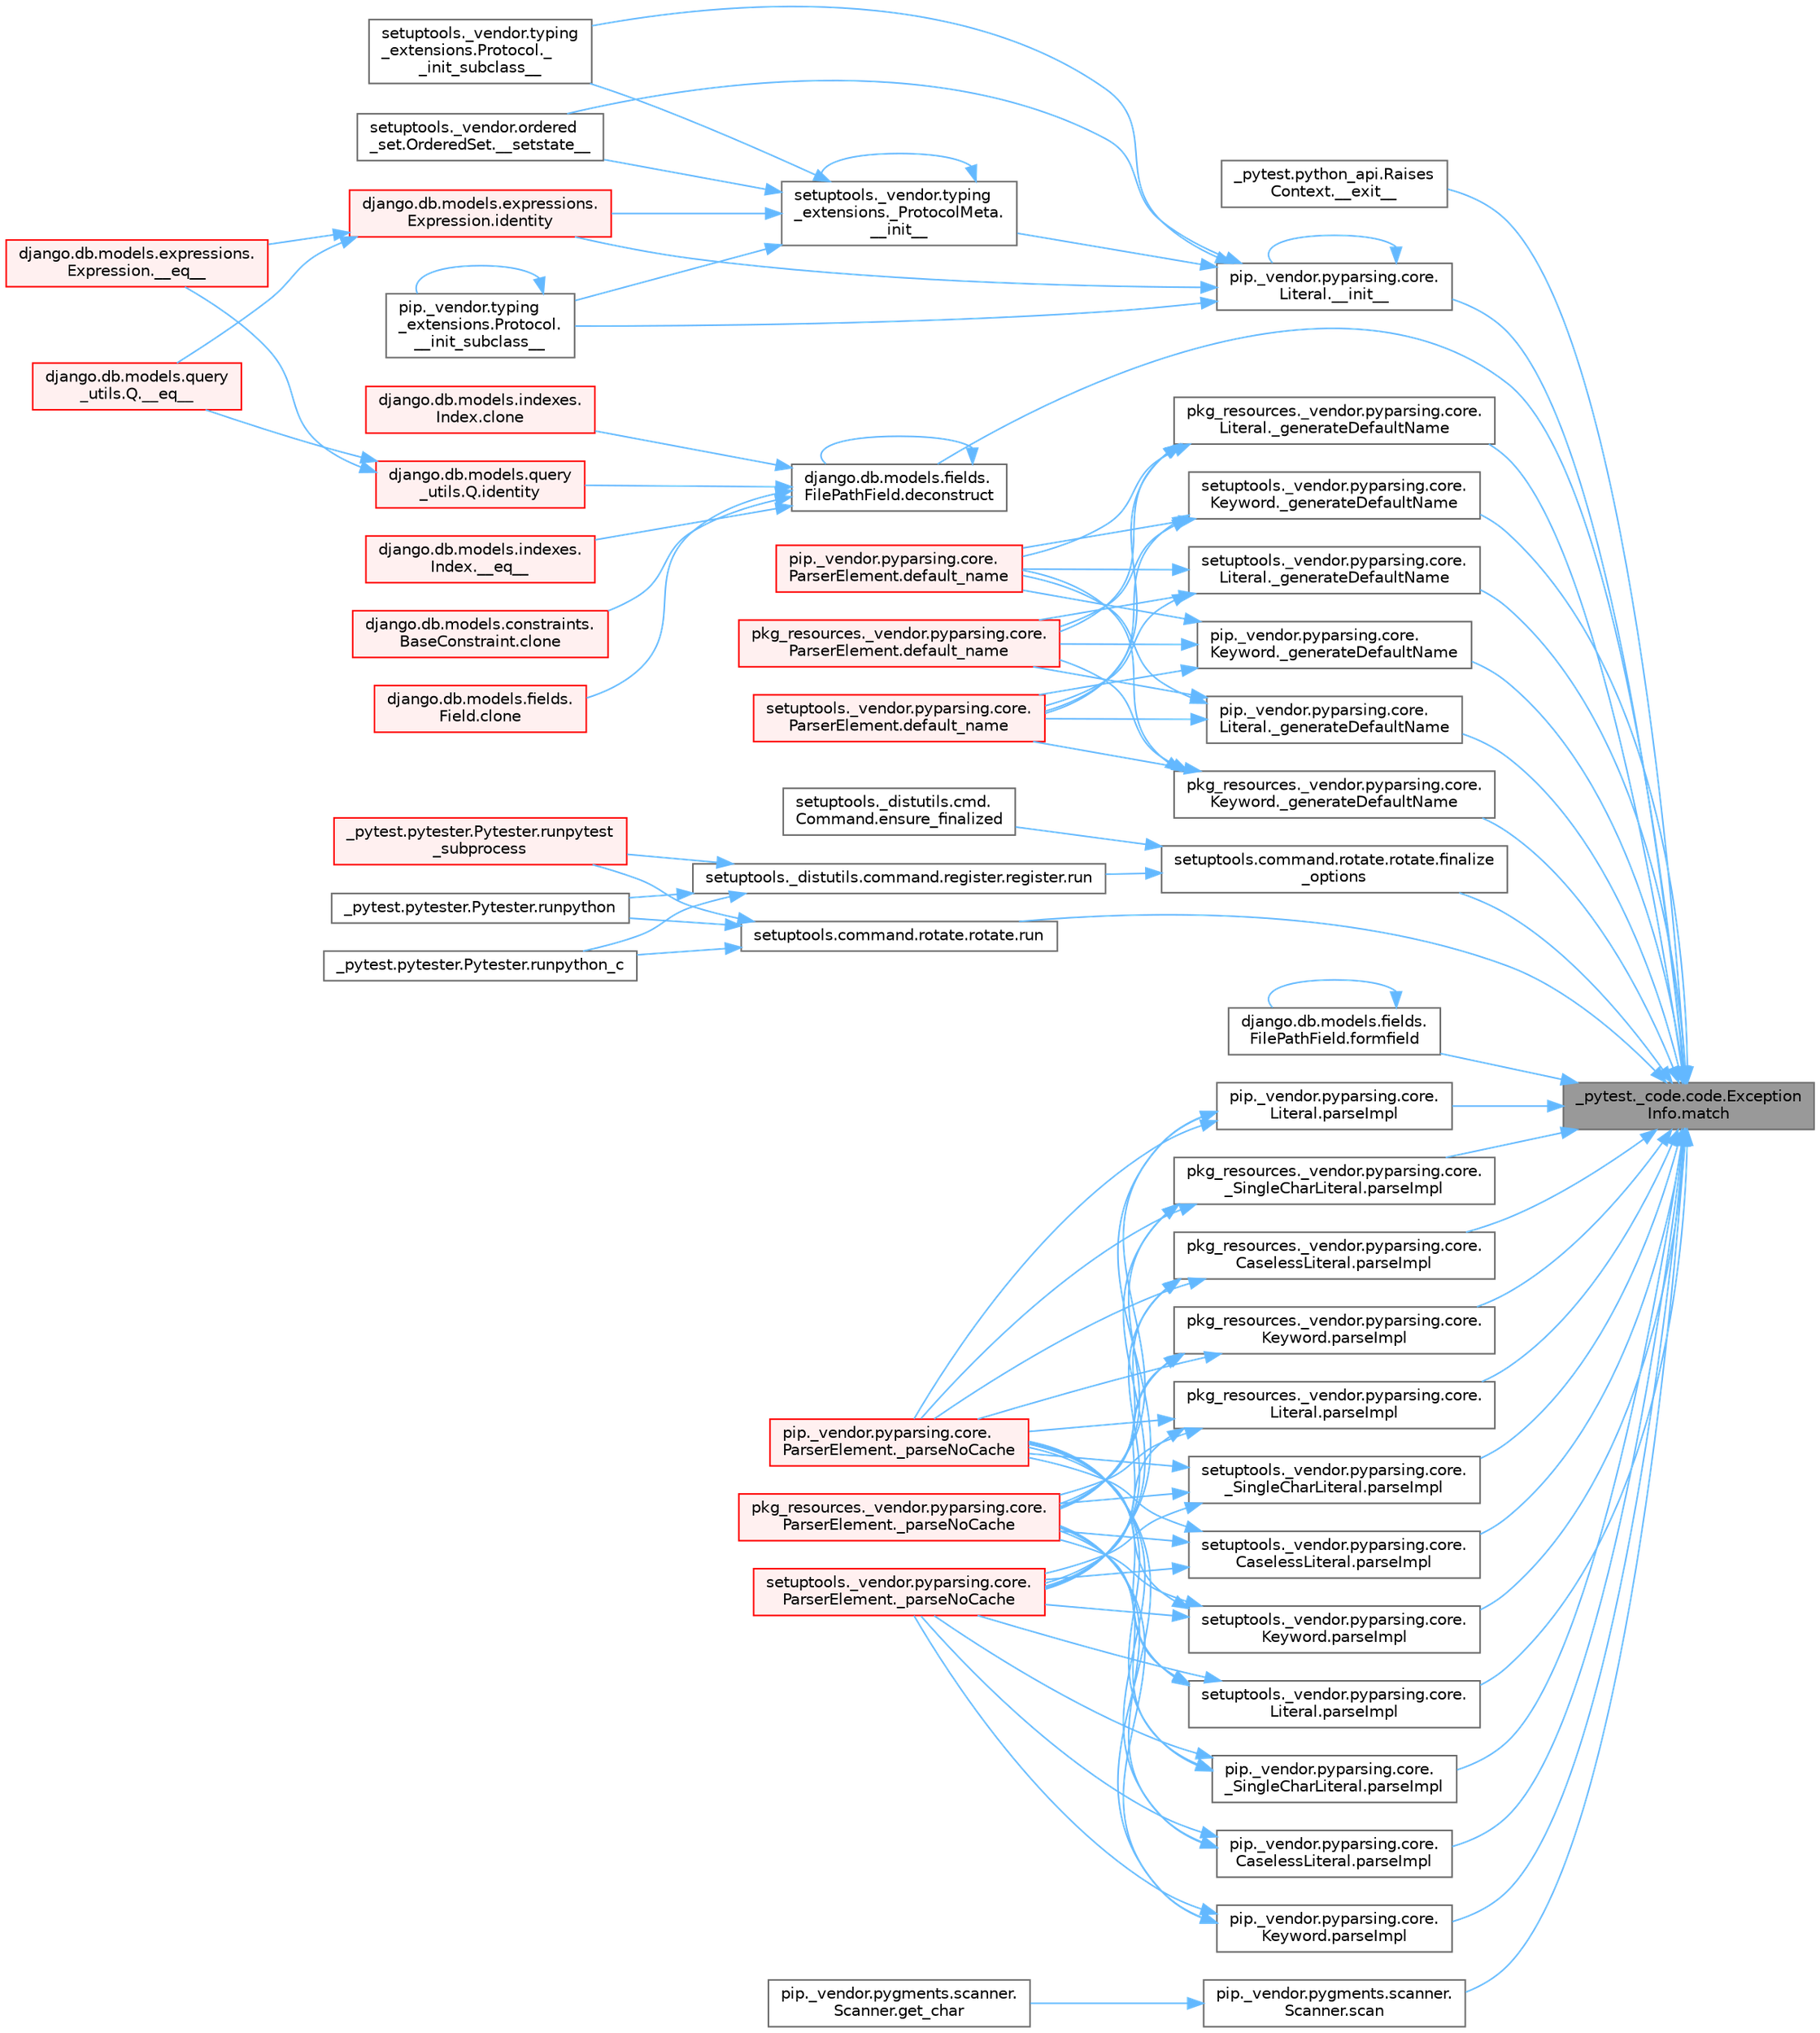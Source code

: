 digraph "_pytest._code.code.ExceptionInfo.match"
{
 // LATEX_PDF_SIZE
  bgcolor="transparent";
  edge [fontname=Helvetica,fontsize=10,labelfontname=Helvetica,labelfontsize=10];
  node [fontname=Helvetica,fontsize=10,shape=box,height=0.2,width=0.4];
  rankdir="RL";
  Node1 [id="Node000001",label="_pytest._code.code.Exception\lInfo.match",height=0.2,width=0.4,color="gray40", fillcolor="grey60", style="filled", fontcolor="black",tooltip=" "];
  Node1 -> Node2 [id="edge1_Node000001_Node000002",dir="back",color="steelblue1",style="solid",tooltip=" "];
  Node2 [id="Node000002",label="_pytest.python_api.Raises\lContext.__exit__",height=0.2,width=0.4,color="grey40", fillcolor="white", style="filled",URL="$class__pytest_1_1python__api_1_1_raises_context.html#af8b4d6b3e44a1b3a298be3c6670c2c4c",tooltip=" "];
  Node1 -> Node3 [id="edge2_Node000001_Node000003",dir="back",color="steelblue1",style="solid",tooltip=" "];
  Node3 [id="Node000003",label="pip._vendor.pyparsing.core.\lLiteral.__init__",height=0.2,width=0.4,color="grey40", fillcolor="white", style="filled",URL="$classpip_1_1__vendor_1_1pyparsing_1_1core_1_1_literal.html#aabef57e2be5669976d8ac976e2ee0cbe",tooltip=" "];
  Node3 -> Node3 [id="edge3_Node000003_Node000003",dir="back",color="steelblue1",style="solid",tooltip=" "];
  Node3 -> Node4 [id="edge4_Node000003_Node000004",dir="back",color="steelblue1",style="solid",tooltip=" "];
  Node4 [id="Node000004",label="setuptools._vendor.typing\l_extensions._ProtocolMeta.\l__init__",height=0.2,width=0.4,color="grey40", fillcolor="white", style="filled",URL="$classsetuptools_1_1__vendor_1_1typing__extensions_1_1___protocol_meta.html#a7bbaff8ac6d19534b46bca363ee0b43a",tooltip=" "];
  Node4 -> Node4 [id="edge5_Node000004_Node000004",dir="back",color="steelblue1",style="solid",tooltip=" "];
  Node4 -> Node5 [id="edge6_Node000004_Node000005",dir="back",color="steelblue1",style="solid",tooltip=" "];
  Node5 [id="Node000005",label="pip._vendor.typing\l_extensions.Protocol.\l__init_subclass__",height=0.2,width=0.4,color="grey40", fillcolor="white", style="filled",URL="$classpip_1_1__vendor_1_1typing__extensions_1_1_protocol.html#a2916efc86cebb8aba6deb7fd30b33988",tooltip=" "];
  Node5 -> Node5 [id="edge7_Node000005_Node000005",dir="back",color="steelblue1",style="solid",tooltip=" "];
  Node4 -> Node6 [id="edge8_Node000004_Node000006",dir="back",color="steelblue1",style="solid",tooltip=" "];
  Node6 [id="Node000006",label="setuptools._vendor.typing\l_extensions.Protocol._\l_init_subclass__",height=0.2,width=0.4,color="grey40", fillcolor="white", style="filled",URL="$classsetuptools_1_1__vendor_1_1typing__extensions_1_1_protocol.html#ac6cbebc092a4724ab3704c5334059874",tooltip=" "];
  Node4 -> Node7 [id="edge9_Node000004_Node000007",dir="back",color="steelblue1",style="solid",tooltip=" "];
  Node7 [id="Node000007",label="setuptools._vendor.ordered\l_set.OrderedSet.__setstate__",height=0.2,width=0.4,color="grey40", fillcolor="white", style="filled",URL="$classsetuptools_1_1__vendor_1_1ordered__set_1_1_ordered_set.html#aa7f7de9d987829525d06db565fe1b4a1",tooltip=" "];
  Node4 -> Node8 [id="edge10_Node000004_Node000008",dir="back",color="steelblue1",style="solid",tooltip=" "];
  Node8 [id="Node000008",label="django.db.models.expressions.\lExpression.identity",height=0.2,width=0.4,color="red", fillcolor="#FFF0F0", style="filled",URL="$classdjango_1_1db_1_1models_1_1expressions_1_1_expression.html#a10048810b5eb8641acf3bc150731b925",tooltip=" "];
  Node8 -> Node9 [id="edge11_Node000008_Node000009",dir="back",color="steelblue1",style="solid",tooltip=" "];
  Node9 [id="Node000009",label="django.db.models.expressions.\lExpression.__eq__",height=0.2,width=0.4,color="red", fillcolor="#FFF0F0", style="filled",URL="$classdjango_1_1db_1_1models_1_1expressions_1_1_expression.html#adb4c2940b4e88b38771aac46593315e1",tooltip=" "];
  Node8 -> Node18 [id="edge12_Node000008_Node000018",dir="back",color="steelblue1",style="solid",tooltip=" "];
  Node18 [id="Node000018",label="django.db.models.query\l_utils.Q.__eq__",height=0.2,width=0.4,color="red", fillcolor="#FFF0F0", style="filled",URL="$classdjango_1_1db_1_1models_1_1query__utils_1_1_q.html#aa83c3e0a1d5257be65a946fcc4baf58a",tooltip=" "];
  Node3 -> Node5 [id="edge13_Node000003_Node000005",dir="back",color="steelblue1",style="solid",tooltip=" "];
  Node3 -> Node6 [id="edge14_Node000003_Node000006",dir="back",color="steelblue1",style="solid",tooltip=" "];
  Node3 -> Node7 [id="edge15_Node000003_Node000007",dir="back",color="steelblue1",style="solid",tooltip=" "];
  Node3 -> Node8 [id="edge16_Node000003_Node000008",dir="back",color="steelblue1",style="solid",tooltip=" "];
  Node1 -> Node35 [id="edge17_Node000001_Node000035",dir="back",color="steelblue1",style="solid",tooltip=" "];
  Node35 [id="Node000035",label="pip._vendor.pyparsing.core.\lKeyword._generateDefaultName",height=0.2,width=0.4,color="grey40", fillcolor="white", style="filled",URL="$classpip_1_1__vendor_1_1pyparsing_1_1core_1_1_keyword.html#a31ab29e2805edb145e58ab04d153a230",tooltip=" "];
  Node35 -> Node36 [id="edge18_Node000035_Node000036",dir="back",color="steelblue1",style="solid",tooltip=" "];
  Node36 [id="Node000036",label="pip._vendor.pyparsing.core.\lParserElement.default_name",height=0.2,width=0.4,color="red", fillcolor="#FFF0F0", style="filled",URL="$classpip_1_1__vendor_1_1pyparsing_1_1core_1_1_parser_element.html#ab02291439fc47bfa9676d61f6ae066fc",tooltip=" "];
  Node35 -> Node3158 [id="edge19_Node000035_Node003158",dir="back",color="steelblue1",style="solid",tooltip=" "];
  Node3158 [id="Node003158",label="pkg_resources._vendor.pyparsing.core.\lParserElement.default_name",height=0.2,width=0.4,color="red", fillcolor="#FFF0F0", style="filled",URL="$classpkg__resources_1_1__vendor_1_1pyparsing_1_1core_1_1_parser_element.html#aa9da32bce8f103c7ec5e35743a44f667",tooltip=" "];
  Node35 -> Node3159 [id="edge20_Node000035_Node003159",dir="back",color="steelblue1",style="solid",tooltip=" "];
  Node3159 [id="Node003159",label="setuptools._vendor.pyparsing.core.\lParserElement.default_name",height=0.2,width=0.4,color="red", fillcolor="#FFF0F0", style="filled",URL="$classsetuptools_1_1__vendor_1_1pyparsing_1_1core_1_1_parser_element.html#a6b293c245a8b4769c34490c3428249b3",tooltip=" "];
  Node1 -> Node3160 [id="edge21_Node000001_Node003160",dir="back",color="steelblue1",style="solid",tooltip=" "];
  Node3160 [id="Node003160",label="pip._vendor.pyparsing.core.\lLiteral._generateDefaultName",height=0.2,width=0.4,color="grey40", fillcolor="white", style="filled",URL="$classpip_1_1__vendor_1_1pyparsing_1_1core_1_1_literal.html#a43292445d31bf5ba62d351f2b8d5605a",tooltip=" "];
  Node3160 -> Node36 [id="edge22_Node003160_Node000036",dir="back",color="steelblue1",style="solid",tooltip=" "];
  Node3160 -> Node3158 [id="edge23_Node003160_Node003158",dir="back",color="steelblue1",style="solid",tooltip=" "];
  Node3160 -> Node3159 [id="edge24_Node003160_Node003159",dir="back",color="steelblue1",style="solid",tooltip=" "];
  Node1 -> Node3161 [id="edge25_Node000001_Node003161",dir="back",color="steelblue1",style="solid",tooltip=" "];
  Node3161 [id="Node003161",label="pkg_resources._vendor.pyparsing.core.\lKeyword._generateDefaultName",height=0.2,width=0.4,color="grey40", fillcolor="white", style="filled",URL="$classpkg__resources_1_1__vendor_1_1pyparsing_1_1core_1_1_keyword.html#a315223039b2888fb49f955be9cff7b09",tooltip=" "];
  Node3161 -> Node36 [id="edge26_Node003161_Node000036",dir="back",color="steelblue1",style="solid",tooltip=" "];
  Node3161 -> Node3158 [id="edge27_Node003161_Node003158",dir="back",color="steelblue1",style="solid",tooltip=" "];
  Node3161 -> Node3159 [id="edge28_Node003161_Node003159",dir="back",color="steelblue1",style="solid",tooltip=" "];
  Node1 -> Node3162 [id="edge29_Node000001_Node003162",dir="back",color="steelblue1",style="solid",tooltip=" "];
  Node3162 [id="Node003162",label="pkg_resources._vendor.pyparsing.core.\lLiteral._generateDefaultName",height=0.2,width=0.4,color="grey40", fillcolor="white", style="filled",URL="$classpkg__resources_1_1__vendor_1_1pyparsing_1_1core_1_1_literal.html#a7a03c95358881162f9596748d0cde21e",tooltip=" "];
  Node3162 -> Node36 [id="edge30_Node003162_Node000036",dir="back",color="steelblue1",style="solid",tooltip=" "];
  Node3162 -> Node3158 [id="edge31_Node003162_Node003158",dir="back",color="steelblue1",style="solid",tooltip=" "];
  Node3162 -> Node3159 [id="edge32_Node003162_Node003159",dir="back",color="steelblue1",style="solid",tooltip=" "];
  Node1 -> Node3163 [id="edge33_Node000001_Node003163",dir="back",color="steelblue1",style="solid",tooltip=" "];
  Node3163 [id="Node003163",label="setuptools._vendor.pyparsing.core.\lKeyword._generateDefaultName",height=0.2,width=0.4,color="grey40", fillcolor="white", style="filled",URL="$classsetuptools_1_1__vendor_1_1pyparsing_1_1core_1_1_keyword.html#ae4f3c65f0707d0a23fed0f57383e3e4e",tooltip=" "];
  Node3163 -> Node36 [id="edge34_Node003163_Node000036",dir="back",color="steelblue1",style="solid",tooltip=" "];
  Node3163 -> Node3158 [id="edge35_Node003163_Node003158",dir="back",color="steelblue1",style="solid",tooltip=" "];
  Node3163 -> Node3159 [id="edge36_Node003163_Node003159",dir="back",color="steelblue1",style="solid",tooltip=" "];
  Node1 -> Node3164 [id="edge37_Node000001_Node003164",dir="back",color="steelblue1",style="solid",tooltip=" "];
  Node3164 [id="Node003164",label="setuptools._vendor.pyparsing.core.\lLiteral._generateDefaultName",height=0.2,width=0.4,color="grey40", fillcolor="white", style="filled",URL="$classsetuptools_1_1__vendor_1_1pyparsing_1_1core_1_1_literal.html#a39cde9da647a46c30a5f06ffc7a28573",tooltip=" "];
  Node3164 -> Node36 [id="edge38_Node003164_Node000036",dir="back",color="steelblue1",style="solid",tooltip=" "];
  Node3164 -> Node3158 [id="edge39_Node003164_Node003158",dir="back",color="steelblue1",style="solid",tooltip=" "];
  Node3164 -> Node3159 [id="edge40_Node003164_Node003159",dir="back",color="steelblue1",style="solid",tooltip=" "];
  Node1 -> Node1553 [id="edge41_Node000001_Node001553",dir="back",color="steelblue1",style="solid",tooltip=" "];
  Node1553 [id="Node001553",label="django.db.models.fields.\lFilePathField.deconstruct",height=0.2,width=0.4,color="grey40", fillcolor="white", style="filled",URL="$classdjango_1_1db_1_1models_1_1fields_1_1_file_path_field.html#a6a89176a77b5299ca6414c601c62dcb0",tooltip=" "];
  Node1553 -> Node507 [id="edge42_Node001553_Node000507",dir="back",color="steelblue1",style="solid",tooltip=" "];
  Node507 [id="Node000507",label="django.db.models.indexes.\lIndex.__eq__",height=0.2,width=0.4,color="red", fillcolor="#FFF0F0", style="filled",URL="$classdjango_1_1db_1_1models_1_1indexes_1_1_index.html#a610477616672fd35272d94ba513c1496",tooltip=" "];
  Node1553 -> Node508 [id="edge43_Node001553_Node000508",dir="back",color="steelblue1",style="solid",tooltip=" "];
  Node508 [id="Node000508",label="django.db.models.constraints.\lBaseConstraint.clone",height=0.2,width=0.4,color="red", fillcolor="#FFF0F0", style="filled",URL="$classdjango_1_1db_1_1models_1_1constraints_1_1_base_constraint.html#a0f02e73d4209006f6317758e83ccf8ac",tooltip=" "];
  Node1553 -> Node692 [id="edge44_Node001553_Node000692",dir="back",color="steelblue1",style="solid",tooltip=" "];
  Node692 [id="Node000692",label="django.db.models.fields.\lField.clone",height=0.2,width=0.4,color="red", fillcolor="#FFF0F0", style="filled",URL="$classdjango_1_1db_1_1models_1_1fields_1_1_field.html#aeaf9d4a620ef742dbc6414393f549ee2",tooltip=" "];
  Node1553 -> Node694 [id="edge45_Node001553_Node000694",dir="back",color="steelblue1",style="solid",tooltip=" "];
  Node694 [id="Node000694",label="django.db.models.indexes.\lIndex.clone",height=0.2,width=0.4,color="red", fillcolor="#FFF0F0", style="filled",URL="$classdjango_1_1db_1_1models_1_1indexes_1_1_index.html#aeaccf659cbc1989e539625d16602541e",tooltip=" "];
  Node1553 -> Node1553 [id="edge46_Node001553_Node001553",dir="back",color="steelblue1",style="solid",tooltip=" "];
  Node1553 -> Node713 [id="edge47_Node001553_Node000713",dir="back",color="steelblue1",style="solid",tooltip=" "];
  Node713 [id="Node000713",label="django.db.models.query\l_utils.Q.identity",height=0.2,width=0.4,color="red", fillcolor="#FFF0F0", style="filled",URL="$classdjango_1_1db_1_1models_1_1query__utils_1_1_q.html#a63129a45cd7e8fa8b4789ce076f445a3",tooltip=" "];
  Node713 -> Node9 [id="edge48_Node000713_Node000009",dir="back",color="steelblue1",style="solid",tooltip=" "];
  Node713 -> Node18 [id="edge49_Node000713_Node000018",dir="back",color="steelblue1",style="solid",tooltip=" "];
  Node1 -> Node3165 [id="edge50_Node000001_Node003165",dir="back",color="steelblue1",style="solid",tooltip=" "];
  Node3165 [id="Node003165",label="setuptools.command.rotate.rotate.finalize\l_options",height=0.2,width=0.4,color="grey40", fillcolor="white", style="filled",URL="$classsetuptools_1_1command_1_1rotate_1_1rotate.html#aed1e56d8e1336d87779bac825e8d8f72",tooltip=" "];
  Node3165 -> Node26 [id="edge51_Node003165_Node000026",dir="back",color="steelblue1",style="solid",tooltip=" "];
  Node26 [id="Node000026",label="setuptools._distutils.cmd.\lCommand.ensure_finalized",height=0.2,width=0.4,color="grey40", fillcolor="white", style="filled",URL="$classsetuptools_1_1__distutils_1_1cmd_1_1_command.html#a3d586ca13afbfed87a11872fd15515ab",tooltip=" "];
  Node3165 -> Node27 [id="edge52_Node003165_Node000027",dir="back",color="steelblue1",style="solid",tooltip=" "];
  Node27 [id="Node000027",label="setuptools._distutils.command.register.register.run",height=0.2,width=0.4,color="grey40", fillcolor="white", style="filled",URL="$classsetuptools_1_1__distutils_1_1command_1_1register_1_1register.html#a2c04b126757f477c907033d7f3d0e169",tooltip=" "];
  Node27 -> Node28 [id="edge53_Node000027_Node000028",dir="back",color="steelblue1",style="solid",tooltip=" "];
  Node28 [id="Node000028",label="_pytest.pytester.Pytester.runpytest\l_subprocess",height=0.2,width=0.4,color="red", fillcolor="#FFF0F0", style="filled",URL="$class__pytest_1_1pytester_1_1_pytester.html#a59323c6d6a1469a1206f1c0b8fce99c9",tooltip=" "];
  Node27 -> Node30 [id="edge54_Node000027_Node000030",dir="back",color="steelblue1",style="solid",tooltip=" "];
  Node30 [id="Node000030",label="_pytest.pytester.Pytester.runpython",height=0.2,width=0.4,color="grey40", fillcolor="white", style="filled",URL="$class__pytest_1_1pytester_1_1_pytester.html#a4e0c539507f15fd333cf618faf9687ef",tooltip=" "];
  Node27 -> Node31 [id="edge55_Node000027_Node000031",dir="back",color="steelblue1",style="solid",tooltip=" "];
  Node31 [id="Node000031",label="_pytest.pytester.Pytester.runpython_c",height=0.2,width=0.4,color="grey40", fillcolor="white", style="filled",URL="$class__pytest_1_1pytester_1_1_pytester.html#aea789acfe206d9c40d9a6bf54a337f2a",tooltip=" "];
  Node1 -> Node2102 [id="edge56_Node000001_Node002102",dir="back",color="steelblue1",style="solid",tooltip=" "];
  Node2102 [id="Node002102",label="django.db.models.fields.\lFilePathField.formfield",height=0.2,width=0.4,color="grey40", fillcolor="white", style="filled",URL="$classdjango_1_1db_1_1models_1_1fields_1_1_file_path_field.html#a985a8ecb0edfec636b22fb5b399e2a7a",tooltip=" "];
  Node2102 -> Node2102 [id="edge57_Node002102_Node002102",dir="back",color="steelblue1",style="solid",tooltip=" "];
  Node1 -> Node3166 [id="edge58_Node000001_Node003166",dir="back",color="steelblue1",style="solid",tooltip=" "];
  Node3166 [id="Node003166",label="pip._vendor.pyparsing.core.\l_SingleCharLiteral.parseImpl",height=0.2,width=0.4,color="grey40", fillcolor="white", style="filled",URL="$classpip_1_1__vendor_1_1pyparsing_1_1core_1_1___single_char_literal.html#a652670f3410246822ff51aa2145dbc8e",tooltip=" "];
  Node3166 -> Node2525 [id="edge59_Node003166_Node002525",dir="back",color="steelblue1",style="solid",tooltip=" "];
  Node2525 [id="Node002525",label="pip._vendor.pyparsing.core.\lParserElement._parseNoCache",height=0.2,width=0.4,color="red", fillcolor="#FFF0F0", style="filled",URL="$classpip_1_1__vendor_1_1pyparsing_1_1core_1_1_parser_element.html#af319bff1f8ae463c29689bc902788e50",tooltip=" "];
  Node3166 -> Node2526 [id="edge60_Node003166_Node002526",dir="back",color="steelblue1",style="solid",tooltip=" "];
  Node2526 [id="Node002526",label="pkg_resources._vendor.pyparsing.core.\lParserElement._parseNoCache",height=0.2,width=0.4,color="red", fillcolor="#FFF0F0", style="filled",URL="$classpkg__resources_1_1__vendor_1_1pyparsing_1_1core_1_1_parser_element.html#ae74acbecf9daa6eccbb3c02112745915",tooltip=" "];
  Node3166 -> Node2527 [id="edge61_Node003166_Node002527",dir="back",color="steelblue1",style="solid",tooltip=" "];
  Node2527 [id="Node002527",label="setuptools._vendor.pyparsing.core.\lParserElement._parseNoCache",height=0.2,width=0.4,color="red", fillcolor="#FFF0F0", style="filled",URL="$classsetuptools_1_1__vendor_1_1pyparsing_1_1core_1_1_parser_element.html#ac87deeca77414208ea7ac3e6f23accc5",tooltip=" "];
  Node1 -> Node3167 [id="edge62_Node000001_Node003167",dir="back",color="steelblue1",style="solid",tooltip=" "];
  Node3167 [id="Node003167",label="pip._vendor.pyparsing.core.\lCaselessLiteral.parseImpl",height=0.2,width=0.4,color="grey40", fillcolor="white", style="filled",URL="$classpip_1_1__vendor_1_1pyparsing_1_1core_1_1_caseless_literal.html#a529fc6ddb5edd3ddec08b9f035a7a050",tooltip=" "];
  Node3167 -> Node2525 [id="edge63_Node003167_Node002525",dir="back",color="steelblue1",style="solid",tooltip=" "];
  Node3167 -> Node2526 [id="edge64_Node003167_Node002526",dir="back",color="steelblue1",style="solid",tooltip=" "];
  Node3167 -> Node2527 [id="edge65_Node003167_Node002527",dir="back",color="steelblue1",style="solid",tooltip=" "];
  Node1 -> Node3168 [id="edge66_Node000001_Node003168",dir="back",color="steelblue1",style="solid",tooltip=" "];
  Node3168 [id="Node003168",label="pip._vendor.pyparsing.core.\lKeyword.parseImpl",height=0.2,width=0.4,color="grey40", fillcolor="white", style="filled",URL="$classpip_1_1__vendor_1_1pyparsing_1_1core_1_1_keyword.html#adca1f98eb489ed595b58f3292b0baa0a",tooltip=" "];
  Node3168 -> Node2525 [id="edge67_Node003168_Node002525",dir="back",color="steelblue1",style="solid",tooltip=" "];
  Node3168 -> Node2526 [id="edge68_Node003168_Node002526",dir="back",color="steelblue1",style="solid",tooltip=" "];
  Node3168 -> Node2527 [id="edge69_Node003168_Node002527",dir="back",color="steelblue1",style="solid",tooltip=" "];
  Node1 -> Node3169 [id="edge70_Node000001_Node003169",dir="back",color="steelblue1",style="solid",tooltip=" "];
  Node3169 [id="Node003169",label="pip._vendor.pyparsing.core.\lLiteral.parseImpl",height=0.2,width=0.4,color="grey40", fillcolor="white", style="filled",URL="$classpip_1_1__vendor_1_1pyparsing_1_1core_1_1_literal.html#afb2a2d3515ec92ed8a9df64e9c924f52",tooltip=" "];
  Node3169 -> Node2525 [id="edge71_Node003169_Node002525",dir="back",color="steelblue1",style="solid",tooltip=" "];
  Node3169 -> Node2526 [id="edge72_Node003169_Node002526",dir="back",color="steelblue1",style="solid",tooltip=" "];
  Node3169 -> Node2527 [id="edge73_Node003169_Node002527",dir="back",color="steelblue1",style="solid",tooltip=" "];
  Node1 -> Node3170 [id="edge74_Node000001_Node003170",dir="back",color="steelblue1",style="solid",tooltip=" "];
  Node3170 [id="Node003170",label="pkg_resources._vendor.pyparsing.core.\l_SingleCharLiteral.parseImpl",height=0.2,width=0.4,color="grey40", fillcolor="white", style="filled",URL="$classpkg__resources_1_1__vendor_1_1pyparsing_1_1core_1_1___single_char_literal.html#af2faa325701ba5155da17d003e0b4adc",tooltip=" "];
  Node3170 -> Node2525 [id="edge75_Node003170_Node002525",dir="back",color="steelblue1",style="solid",tooltip=" "];
  Node3170 -> Node2526 [id="edge76_Node003170_Node002526",dir="back",color="steelblue1",style="solid",tooltip=" "];
  Node3170 -> Node2527 [id="edge77_Node003170_Node002527",dir="back",color="steelblue1",style="solid",tooltip=" "];
  Node1 -> Node3171 [id="edge78_Node000001_Node003171",dir="back",color="steelblue1",style="solid",tooltip=" "];
  Node3171 [id="Node003171",label="pkg_resources._vendor.pyparsing.core.\lCaselessLiteral.parseImpl",height=0.2,width=0.4,color="grey40", fillcolor="white", style="filled",URL="$classpkg__resources_1_1__vendor_1_1pyparsing_1_1core_1_1_caseless_literal.html#a48dd01bc7a66c04ba76a32e8d979dcd4",tooltip=" "];
  Node3171 -> Node2525 [id="edge79_Node003171_Node002525",dir="back",color="steelblue1",style="solid",tooltip=" "];
  Node3171 -> Node2526 [id="edge80_Node003171_Node002526",dir="back",color="steelblue1",style="solid",tooltip=" "];
  Node3171 -> Node2527 [id="edge81_Node003171_Node002527",dir="back",color="steelblue1",style="solid",tooltip=" "];
  Node1 -> Node3172 [id="edge82_Node000001_Node003172",dir="back",color="steelblue1",style="solid",tooltip=" "];
  Node3172 [id="Node003172",label="pkg_resources._vendor.pyparsing.core.\lKeyword.parseImpl",height=0.2,width=0.4,color="grey40", fillcolor="white", style="filled",URL="$classpkg__resources_1_1__vendor_1_1pyparsing_1_1core_1_1_keyword.html#af48ef000b385c729289bf07ff91ebb59",tooltip=" "];
  Node3172 -> Node2525 [id="edge83_Node003172_Node002525",dir="back",color="steelblue1",style="solid",tooltip=" "];
  Node3172 -> Node2526 [id="edge84_Node003172_Node002526",dir="back",color="steelblue1",style="solid",tooltip=" "];
  Node3172 -> Node2527 [id="edge85_Node003172_Node002527",dir="back",color="steelblue1",style="solid",tooltip=" "];
  Node1 -> Node3173 [id="edge86_Node000001_Node003173",dir="back",color="steelblue1",style="solid",tooltip=" "];
  Node3173 [id="Node003173",label="pkg_resources._vendor.pyparsing.core.\lLiteral.parseImpl",height=0.2,width=0.4,color="grey40", fillcolor="white", style="filled",URL="$classpkg__resources_1_1__vendor_1_1pyparsing_1_1core_1_1_literal.html#a0857370d83f9ade94c41e6c542775e52",tooltip=" "];
  Node3173 -> Node2525 [id="edge87_Node003173_Node002525",dir="back",color="steelblue1",style="solid",tooltip=" "];
  Node3173 -> Node2526 [id="edge88_Node003173_Node002526",dir="back",color="steelblue1",style="solid",tooltip=" "];
  Node3173 -> Node2527 [id="edge89_Node003173_Node002527",dir="back",color="steelblue1",style="solid",tooltip=" "];
  Node1 -> Node3174 [id="edge90_Node000001_Node003174",dir="back",color="steelblue1",style="solid",tooltip=" "];
  Node3174 [id="Node003174",label="setuptools._vendor.pyparsing.core.\l_SingleCharLiteral.parseImpl",height=0.2,width=0.4,color="grey40", fillcolor="white", style="filled",URL="$classsetuptools_1_1__vendor_1_1pyparsing_1_1core_1_1___single_char_literal.html#ac8c4449209a6891c8972444e5aba66c0",tooltip=" "];
  Node3174 -> Node2525 [id="edge91_Node003174_Node002525",dir="back",color="steelblue1",style="solid",tooltip=" "];
  Node3174 -> Node2526 [id="edge92_Node003174_Node002526",dir="back",color="steelblue1",style="solid",tooltip=" "];
  Node3174 -> Node2527 [id="edge93_Node003174_Node002527",dir="back",color="steelblue1",style="solid",tooltip=" "];
  Node1 -> Node3175 [id="edge94_Node000001_Node003175",dir="back",color="steelblue1",style="solid",tooltip=" "];
  Node3175 [id="Node003175",label="setuptools._vendor.pyparsing.core.\lCaselessLiteral.parseImpl",height=0.2,width=0.4,color="grey40", fillcolor="white", style="filled",URL="$classsetuptools_1_1__vendor_1_1pyparsing_1_1core_1_1_caseless_literal.html#af1136a538e4ebde734ca17347cd525d2",tooltip=" "];
  Node3175 -> Node2525 [id="edge95_Node003175_Node002525",dir="back",color="steelblue1",style="solid",tooltip=" "];
  Node3175 -> Node2526 [id="edge96_Node003175_Node002526",dir="back",color="steelblue1",style="solid",tooltip=" "];
  Node3175 -> Node2527 [id="edge97_Node003175_Node002527",dir="back",color="steelblue1",style="solid",tooltip=" "];
  Node1 -> Node3176 [id="edge98_Node000001_Node003176",dir="back",color="steelblue1",style="solid",tooltip=" "];
  Node3176 [id="Node003176",label="setuptools._vendor.pyparsing.core.\lKeyword.parseImpl",height=0.2,width=0.4,color="grey40", fillcolor="white", style="filled",URL="$classsetuptools_1_1__vendor_1_1pyparsing_1_1core_1_1_keyword.html#a0f367b0630cc69a9659123d67f9a9a7f",tooltip=" "];
  Node3176 -> Node2525 [id="edge99_Node003176_Node002525",dir="back",color="steelblue1",style="solid",tooltip=" "];
  Node3176 -> Node2526 [id="edge100_Node003176_Node002526",dir="back",color="steelblue1",style="solid",tooltip=" "];
  Node3176 -> Node2527 [id="edge101_Node003176_Node002527",dir="back",color="steelblue1",style="solid",tooltip=" "];
  Node1 -> Node3177 [id="edge102_Node000001_Node003177",dir="back",color="steelblue1",style="solid",tooltip=" "];
  Node3177 [id="Node003177",label="setuptools._vendor.pyparsing.core.\lLiteral.parseImpl",height=0.2,width=0.4,color="grey40", fillcolor="white", style="filled",URL="$classsetuptools_1_1__vendor_1_1pyparsing_1_1core_1_1_literal.html#a92f85cda9c0c060c528390039284d028",tooltip=" "];
  Node3177 -> Node2525 [id="edge103_Node003177_Node002525",dir="back",color="steelblue1",style="solid",tooltip=" "];
  Node3177 -> Node2526 [id="edge104_Node003177_Node002526",dir="back",color="steelblue1",style="solid",tooltip=" "];
  Node3177 -> Node2527 [id="edge105_Node003177_Node002527",dir="back",color="steelblue1",style="solid",tooltip=" "];
  Node1 -> Node2298 [id="edge106_Node000001_Node002298",dir="back",color="steelblue1",style="solid",tooltip=" "];
  Node2298 [id="Node002298",label="setuptools.command.rotate.rotate.run",height=0.2,width=0.4,color="grey40", fillcolor="white", style="filled",URL="$classsetuptools_1_1command_1_1rotate_1_1rotate.html#a9054b17464c6a651b9c7e2ec5ea23fcf",tooltip=" "];
  Node2298 -> Node28 [id="edge107_Node002298_Node000028",dir="back",color="steelblue1",style="solid",tooltip=" "];
  Node2298 -> Node30 [id="edge108_Node002298_Node000030",dir="back",color="steelblue1",style="solid",tooltip=" "];
  Node2298 -> Node31 [id="edge109_Node002298_Node000031",dir="back",color="steelblue1",style="solid",tooltip=" "];
  Node1 -> Node2602 [id="edge110_Node000001_Node002602",dir="back",color="steelblue1",style="solid",tooltip=" "];
  Node2602 [id="Node002602",label="pip._vendor.pygments.scanner.\lScanner.scan",height=0.2,width=0.4,color="grey40", fillcolor="white", style="filled",URL="$classpip_1_1__vendor_1_1pygments_1_1scanner_1_1_scanner.html#ad5d78ecbc95ccf586582a0734e4b6faf",tooltip=" "];
  Node2602 -> Node2603 [id="edge111_Node002602_Node002603",dir="back",color="steelblue1",style="solid",tooltip=" "];
  Node2603 [id="Node002603",label="pip._vendor.pygments.scanner.\lScanner.get_char",height=0.2,width=0.4,color="grey40", fillcolor="white", style="filled",URL="$classpip_1_1__vendor_1_1pygments_1_1scanner_1_1_scanner.html#aef99ab9f8fc024928948fe6be511ce90",tooltip=" "];
}

